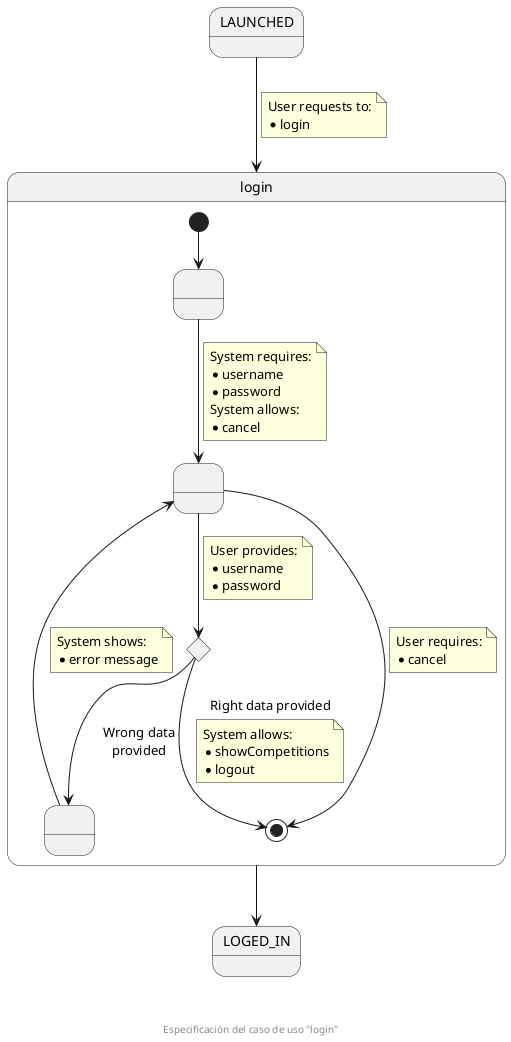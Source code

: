 @startuml
state login {

  state " " as start
  state " " as requiredData
  state " " as wrongData
  state " " as isValidDataCHC <<choice>>
  [*] --> start
  start --> requiredData
  note on link
    System requires:
    * username
    * password
    System allows:
    * cancel
  end note
  requiredData -->  isValidDataCHC
  note on link
    User provides:
    * username
    * password
  end note
  isValidDataCHC --> wrongData : Wrong data\nprovided
  wrongData --> requiredData
  note on link
    System shows:
    * error message
  end note
  isValidDataCHC --> [*] : Right data provided
  note on link
    System allows:
    * showCompetitions
    * logout
  end note
  requiredData --> [*]
  note on link
    User requires:
    * cancel
  end note

}
state LOGED_IN

LAUNCHED --> login
note on link
  User requests to:
  * login
end note
login --> LOGED_IN

footer \n\n\n Especificación del caso de uso "login"
@enduml
